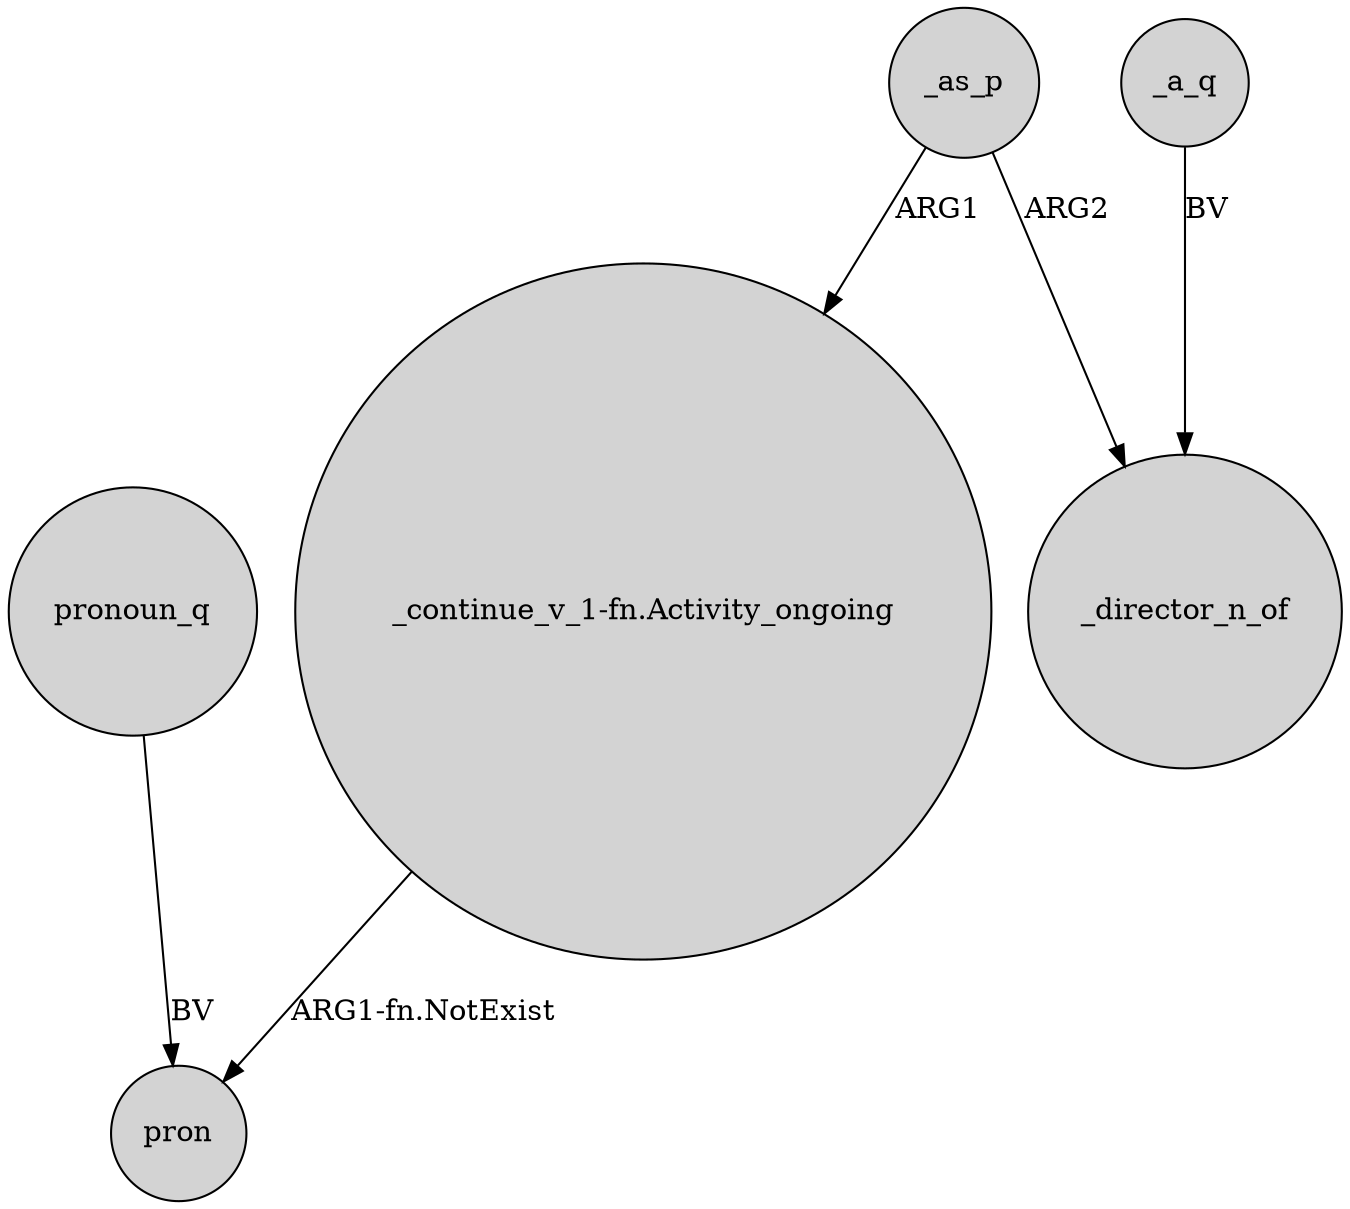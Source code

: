 digraph {
	node [shape=circle style=filled]
	pronoun_q -> pron [label=BV]
	_a_q -> _director_n_of [label=BV]
	_as_p -> _director_n_of [label=ARG2]
	"_continue_v_1-fn.Activity_ongoing" -> pron [label="ARG1-fn.NotExist"]
	_as_p -> "_continue_v_1-fn.Activity_ongoing" [label=ARG1]
}
